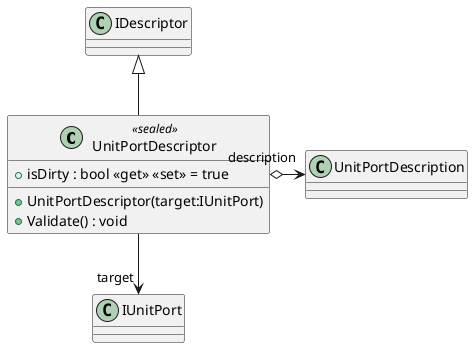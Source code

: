 @startuml
class UnitPortDescriptor <<sealed>> {
    + UnitPortDescriptor(target:IUnitPort)
    + isDirty : bool <<get>> <<set>> = true
    + Validate() : void
}
IDescriptor <|-- UnitPortDescriptor
UnitPortDescriptor --> "target" IUnitPort
UnitPortDescriptor o-> "description" UnitPortDescription
@enduml
